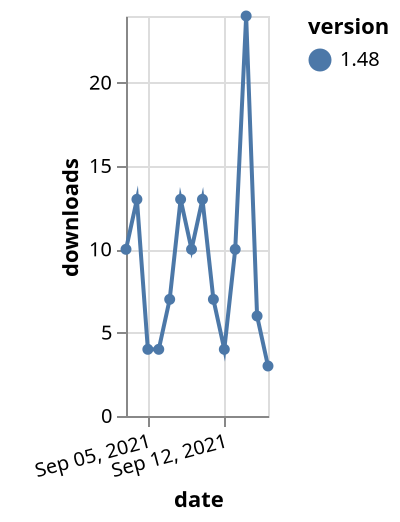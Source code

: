 {"$schema": "https://vega.github.io/schema/vega-lite/v5.json", "description": "A simple bar chart with embedded data.", "data": {"values": [{"date": "2021-09-03", "total": 8710, "delta": 10, "version": "1.48"}, {"date": "2021-09-04", "total": 8723, "delta": 13, "version": "1.48"}, {"date": "2021-09-05", "total": 8727, "delta": 4, "version": "1.48"}, {"date": "2021-09-06", "total": 8731, "delta": 4, "version": "1.48"}, {"date": "2021-09-07", "total": 8738, "delta": 7, "version": "1.48"}, {"date": "2021-09-08", "total": 8751, "delta": 13, "version": "1.48"}, {"date": "2021-09-09", "total": 8761, "delta": 10, "version": "1.48"}, {"date": "2021-09-10", "total": 8774, "delta": 13, "version": "1.48"}, {"date": "2021-09-11", "total": 8781, "delta": 7, "version": "1.48"}, {"date": "2021-09-12", "total": 8785, "delta": 4, "version": "1.48"}, {"date": "2021-09-13", "total": 8795, "delta": 10, "version": "1.48"}, {"date": "2021-09-14", "total": 8819, "delta": 24, "version": "1.48"}, {"date": "2021-09-15", "total": 8825, "delta": 6, "version": "1.48"}, {"date": "2021-09-16", "total": 8828, "delta": 3, "version": "1.48"}]}, "width": "container", "mark": {"type": "line", "point": {"filled": true}}, "encoding": {"x": {"field": "date", "type": "temporal", "timeUnit": "yearmonthdate", "title": "date", "axis": {"labelAngle": -15}}, "y": {"field": "delta", "type": "quantitative", "title": "downloads"}, "color": {"field": "version", "type": "nominal"}, "tooltip": {"field": "delta"}}}